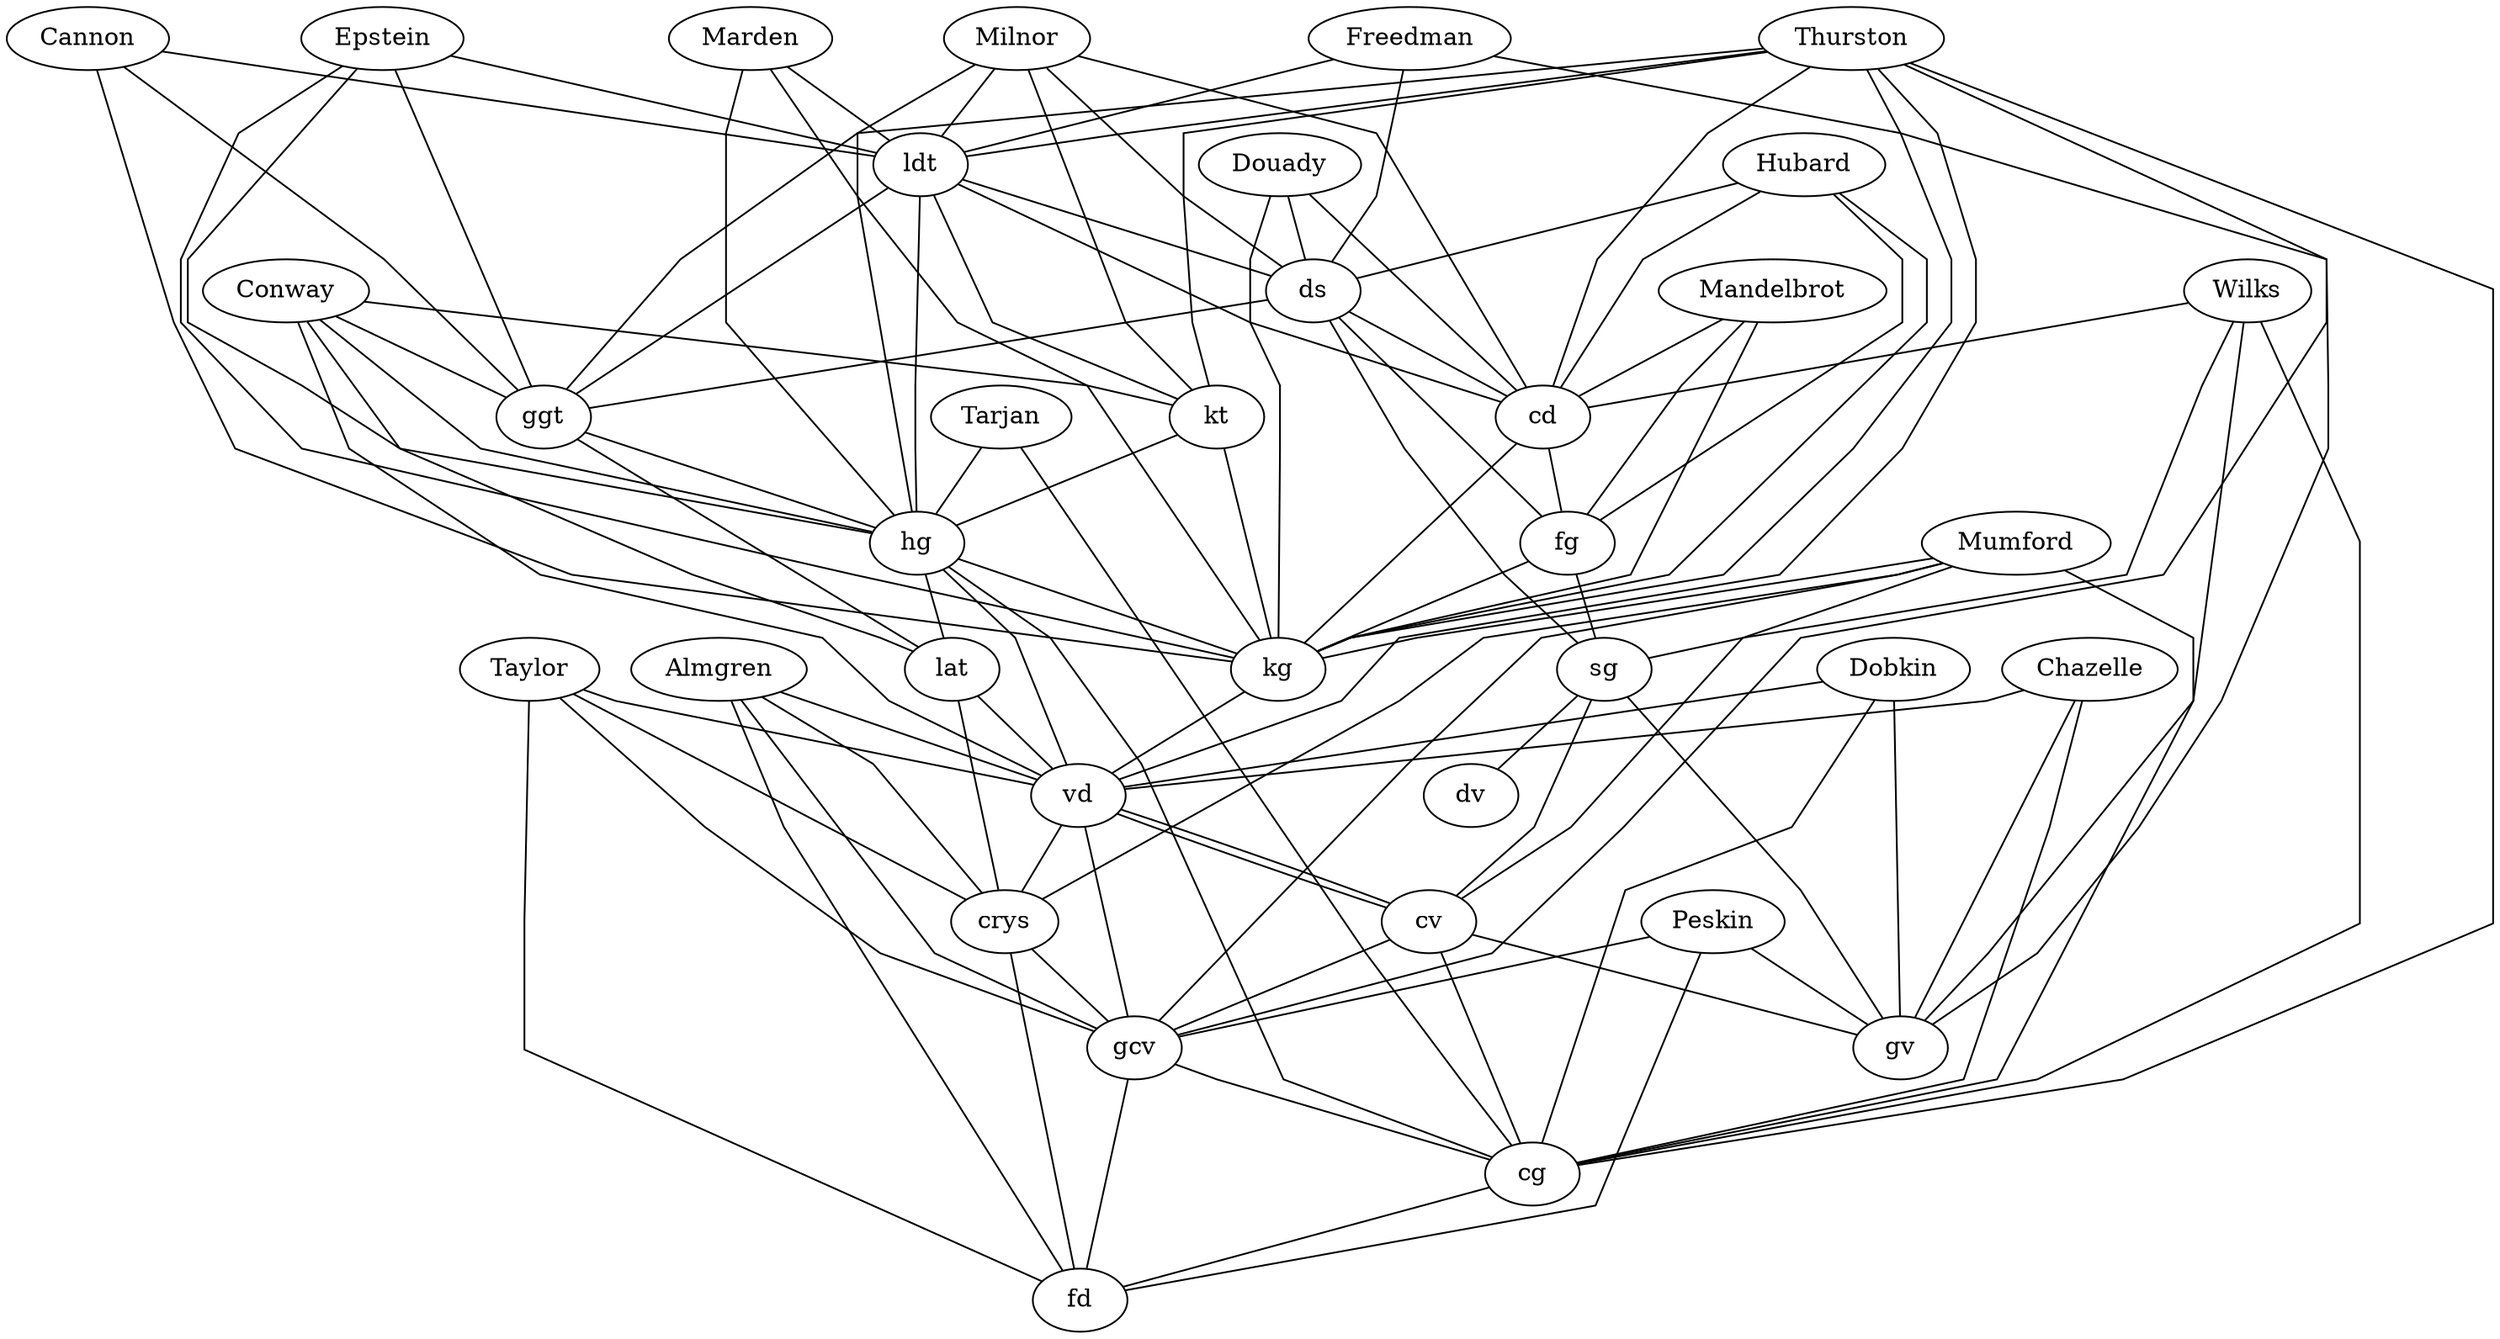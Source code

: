 graph G {
	graph [overlap=false, splines=polyline];
	node [label="\N"];
	graph [bb="0,0,553,513"];
	Marden [pos="37,155", width="1.00", height="0.50"];
	ldt [pos="188,160", width="0.75", height="0.50"];
	kg [pos="199,233", width="0.75", height="0.50"];
	hg [pos="254,171", width="0.75", height="0.50"];
	Cannon [pos="48,34", width="0.97", height="0.50"];
	ggt [pos="228,96", width="0.75", height="0.50"];
	Epstein [pos="130,116", width="0.94", height="0.50"];
	Conway [pos="277,19", width="1.00", height="0.50"];
	kt [pos="169,21", width="0.75", height="0.50"];
	lat [pos="380,24", width="0.75", height="0.50"];
	vd [pos="365,162", width="0.75", height="0.50"];
	Taylor [pos="520,155", width="0.89", height="0.50"];
	crys [pos="422,112", width="0.75", height="0.50"];
	gcv [pos="428,206", width="0.75", height="0.50"];
	fd [pos="521,264", width="0.75", height="0.50"];
	Almgren [pos="507,33", width="1.06", height="0.50"];
	Freedman [pos="313,109", width="1.17", height="0.50"];
	ds [pos="219,302", width="0.75", height="0.50"];
	Milnor [pos="126,213", width="0.92", height="0.50"];
	cd [pos="140,309", width="0.75", height="0.50"];
	Douady [pos="40,259", width="0.97", height="0.50"];
	Hubard [pos="43,364", width="0.94", height="0.50"];
	fg [pos="156,411", width="0.75", height="0.50"];
	Mandelbrot [pos="64,485", width="1.31", height="0.50"];
	Wilks [pos="308,408", width="0.83", height="0.50"];
	sg [pos="233,375", width="0.75", height="0.50"];
	gv [pos="371,485", width="0.75", height="0.50"];
	cg [pos="352,256", width="0.75", height="0.50"];
	Dobkin [pos="423,288", width="0.94", height="0.50"];
	Chazelle [pos="503,365", width="1.06", height="0.50"];
	Peskin [pos="502,478", width="0.89", height="0.50"];
	Tarjan [pos="301,318", width="0.89", height="0.50"];
	Mumford [pos="312,195", width="1.11", height="0.50"];
	cv [pos="385,363", width="0.75", height="0.50"];
	Thurston [pos="270,247", width="1.08", height="0.50"];
	dv [pos="231,494", width="0.75", height="0.50"];
	Marden -- ldt [pos="73,156 100,157 136,158 161,159"];
	Marden -- kg [pos="66,166 100,179 151,199 151,199 151,199 167,210 180,220"];
	Marden -- hg [pos="72,161 116,168 188,179 188,179 188,179 209,176 227,174"];
	Cannon -- ldt [pos="70,48 102,68 156,102 156,102 156,102 167,116 167,116 167,116 174,130 180,143"];
	Cannon -- kg [pos="58,51 71,75 93,116 93,116 93,116 104,130 104,130 104,130 158,189 185,217"];
	Cannon -- ggt [pos="77,44 112,56 171,77 204,88"];
	Epstein -- kg [pos="140,133 153,156 176,194 189,216"];
	Epstein -- ldt [pos="150,131 156,136 163,142 170,146"];
	Epstein -- ggt [pos="162,110 175,107 190,104 202,101"];
	Epstein -- hg [pos="158,126 180,135 209,146 209,146 209,146 221,153 233,159"];
	Conway -- ggt [pos="266,36 258,49 246,67 238,79"];
	Conway -- kt [pos="241,20 226,20 210,20 196,20"];
	Conway -- hg [pos="274,37 270,66 261,124 257,153"];
	Conway -- lat [pos="313,21 326,21 341,22 353,23"];
	Conway -- vd [pos="292,36 315,61 358,109 358,109 358,109 361,129 363,144"];
	Taylor -- crys [pos="495,144 480,137 460,128 445,122"];
	Taylor -- vd [pos="488,156 459,158 419,160 392,161"];
	Taylor -- gcv [pos="497,168 482,176 463,187 449,195"];
	Taylor -- fd [pos="520,173 520,194 520,226 521,246"];
	Almgren -- crys [pos="489,49 474,64 452,84 438,97"];
	Almgren -- vd [pos="484,47 453,66 401,98 401,98 401,98 393,112 393,112 393,112 383,131 374,145"];
	Almgren -- gcv [pos="499,51 484,84 451,156 436,189"];
	Almgren -- fd [pos="504,51 498,85 485,155 485,155 485,155 505,215 515,246"];
	Freedman -- gcv [pos="339,123 360,134 386,148 386,148 386,148 404,172 416,190"];
	Freedman -- ldt [pos="282,121 260,131 231,142 211,151"];
	Freedman -- ds [pos="304,127 295,145 283,171 283,171 283,171 274,185 274,185 274,185 228,247 228,247 228,247 225,268 222,284"];
	Milnor -- ldt [pos="144,198 152,191 163,182 171,174"];
	Milnor -- cd [pos="129,231 131,248 135,274 137,291"];
	Milnor -- ds [pos="143,229 160,246 186,271 203,287"];
	Milnor -- hg [pos="154,204 177,196 208,186 229,179"];
	Milnor -- kt [pos="134,195 145,167 167,116 167,116 167,116 168,67 169,39"];
	Douady -- cd [pos="65,272 82,280 103,290 118,298"];
	Douady -- ds [pos="72,267 106,275 161,288 194,296"];
	Douady -- kg [pos="74,253 103,249 145,242 173,237"];
	Hubard -- ds [pos="72,354 106,342 161,323 161,323 161,323 179,316 195,311"];
	Hubard -- cd [pos="66,351 82,341 104,329 119,321"];
	Hubard -- kg [pos="60,348 83,328 119,295 119,295 119,295 158,265 181,247"];
	Hubard -- fg [pos="70,375 89,383 114,394 133,401"];
	Mandelbrot -- cd [pos="72,467 86,433 118,360 132,326"];
	Mandelbrot -- fg [pos="84,469 101,456 123,437 139,425"];
	Mandelbrot -- kg [pos="75,467 101,422 169,309 169,309 169,309 183,273 192,251"];
	Wilks -- sg [pos="283,397 274,393 265,389 256,385"];
	Wilks -- gv [pos="321,424 332,437 347,456 358,469"];
	Wilks -- cd [pos="291,393 275,379 254,361 254,361 254,361 196,334 163,319"];
	Wilks -- cg [pos="314,390 322,364 336,318 336,318 336,318 343,292 347,274"];
	Dobkin -- gv [pos="421,306 418,328 414,363 414,363 414,363 389,433 377,467"];
	Dobkin -- vd [pos="415,270 404,246 384,203 373,179"];
	Dobkin -- cg [pos="397,276 390,273 382,269 375,266"];
	Chazelle -- cg [pos="479,351 448,332 397,302 397,302 397,302 380,285 367,271"];
	Chazelle -- gv [pos="485,381 459,405 412,448 387,470"];
	Chazelle -- vd [pos="493,348 481,325 460,288 460,288 460,288 407,220 407,220 407,220 389,196 377,178"];
	Peskin -- fd [pos="509,460 520,429 544,365 544,365 544,365 532,311 525,282"];
	Peskin -- gcv [pos="496,460 485,429 462,365 462,365 462,365 460,288 460,288 460,288 444,248 435,224"];
	Peskin -- gv [pos="470,480 448,481 419,483 398,484"];
	Tarjan -- cg [pos="315,301 322,292 331,281 339,272"];
	Tarjan -- hg [pos="304,300 307,279 312,247 312,247 312,247 269,195 269,195 269,195 267,192 264,188"];
	Mumford -- kg [pos="280,206 262,212 240,219 223,225"];
	Mumford -- cg [pos="323,212 329,221 336,231 341,240"];
	Mumford -- cv [pos="315,213 318,231 323,256 323,256 323,256 358,316 375,346"];
	Mumford -- gcv [pos="351,199 368,200 386,202 401,204"];
	Mumford -- crys [pos="324,178 333,164 344,148 344,148 344,148 376,133 399,122"];
	Thurston -- ggt [pos="260,229 246,207 225,171 225,171 225,171 226,136 227,114"];
	Thurston -- vd [pos="296,233 317,222 342,209 342,209 342,209 355,195 355,195 355,195 357,188 360,180"];
	Thurston -- cg [pos="308,251 314,252 320,253 325,253"];
	Thurston -- gv [pos="286,263 303,280 326,304 326,304 326,304 336,318 336,318 336,318 358,424 367,467"];
	Thurston -- kg [pos="234,240 231,239 228,239 225,238"];
	Thurston -- cd [pos="243,260 219,271 185,288 162,298"];
	Thurston -- ldt [pos="254,230 239,214 217,191 203,176"];
	Thurston -- kt [pos="260,229 246,207 225,171 225,171 225,171 190,78 176,39"];
	ldt -- ds [pos="197,177 209,198 228,233 228,233 228,233 224,263 221,284"];
	ldt -- ggt [pos="199,143 204,134 212,122 217,113"];
	ldt -- hg [pos="214,164 219,165 223,166 228,166"];
	ldt -- kt [pos="186,142 182,115 175,66 171,39"];
	ldt -- cd [pos="182,178 173,206 155,263 146,291"];
	ds -- ggt [pos="221,284 224,263 228,233 228,233 228,233 225,171 225,171 225,171 226,136 227,114"];
	ds -- cd [pos="192,304 184,305 175,306 167,306"];
	ds -- fg [pos="209,319 197,340 177,374 166,394"];
	ds -- sg [pos="222,320 225,331 227,346 230,357"];
	kt -- hg [pos="176,38 185,61 199,96 199,96 199,96 207,110 207,110 207,110 228,137 242,155"];
	kt -- kg [pos="175,39 188,76 217,160 217,160 217,160 209,193 203,215"];
	cd -- fg [pos="143,327 146,346 150,375 153,393"];
	cd -- kg [pos="153,293 163,280 177,262 187,249"];
	fg -- kg [pos="160,393 168,359 186,285 195,251"];
	fg -- sg [pos="178,401 188,396 200,390 211,385"];
	ggt -- lat [pos="250,86 279,72 329,48 358,35"];
	ggt -- hg [pos="234,114 238,126 244,141 248,153"];
	hg -- lat [pos="258,153 262,135 268,109 268,109 268,109 281,95 281,95 281,95 333,58 361,37"];
	hg -- vd [pos="281,169 298,167 321,166 338,164"];
	hg -- cg [pos="264,188 267,192 269,195 269,195 269,195 281,209 281,209 281,209 312,229 333,243"];
	hg -- kg [pos="240,187 232,196 221,208 213,217"];
	kg -- vd [pos="219,220 244,205 282,181 282,181 282,181 315,173 339,168"];
	sg -- dv [pos="233,393 232,415 232,453 231,476"];
	sg -- gv [pos="249,390 264,403 285,422 285,422 285,422 328,453 353,472"];
	sg -- cv [pos="260,373 287,370 330,367 358,365"];
	lat -- crys [pos="388,41 396,57 407,79 414,95"];
	lat -- vd [pos="378,42 375,68 370,117 367,144"];
	vd -- crys [pos="381,148 389,141 398,133 406,126"];
	vd -- gcv [pos="384,175 392,181 401,187 409,193"];
	vd -- cv [pos="368,180 373,207 381,256 381,256 381,256 383,314 384,345"];
	cv -- vd [pos="384,345 383,314 381,256 381,256 381,256 373,207 368,180"];
	cv -- gcv [pos="385,345 386,323 386,288 386,288 386,288 407,247 419,223"];
	cv -- cg [pos="380,345 373,325 364,294 357,274"];
	cv -- gv [pos="383,381 380,404 376,444 373,467"];
	crys -- fd [pos="433,129 452,158 491,218 510,247"];
	crys -- gcv [pos="423,130 424,146 426,171 427,188"];
	gcv -- fd [pos="448,218 464,228 486,242 501,252"];
	gcv -- cg [pos="408,219 397,227 383,236 371,243"];
	cg -- fd [pos="379,257 411,259 462,261 494,263"];
}
